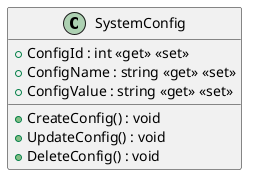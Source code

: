 @startuml
class SystemConfig {
    + ConfigId : int <<get>> <<set>>
    + ConfigName : string <<get>> <<set>>
    + ConfigValue : string <<get>> <<set>>
    + CreateConfig() : void
    + UpdateConfig() : void
    + DeleteConfig() : void
}
@enduml
